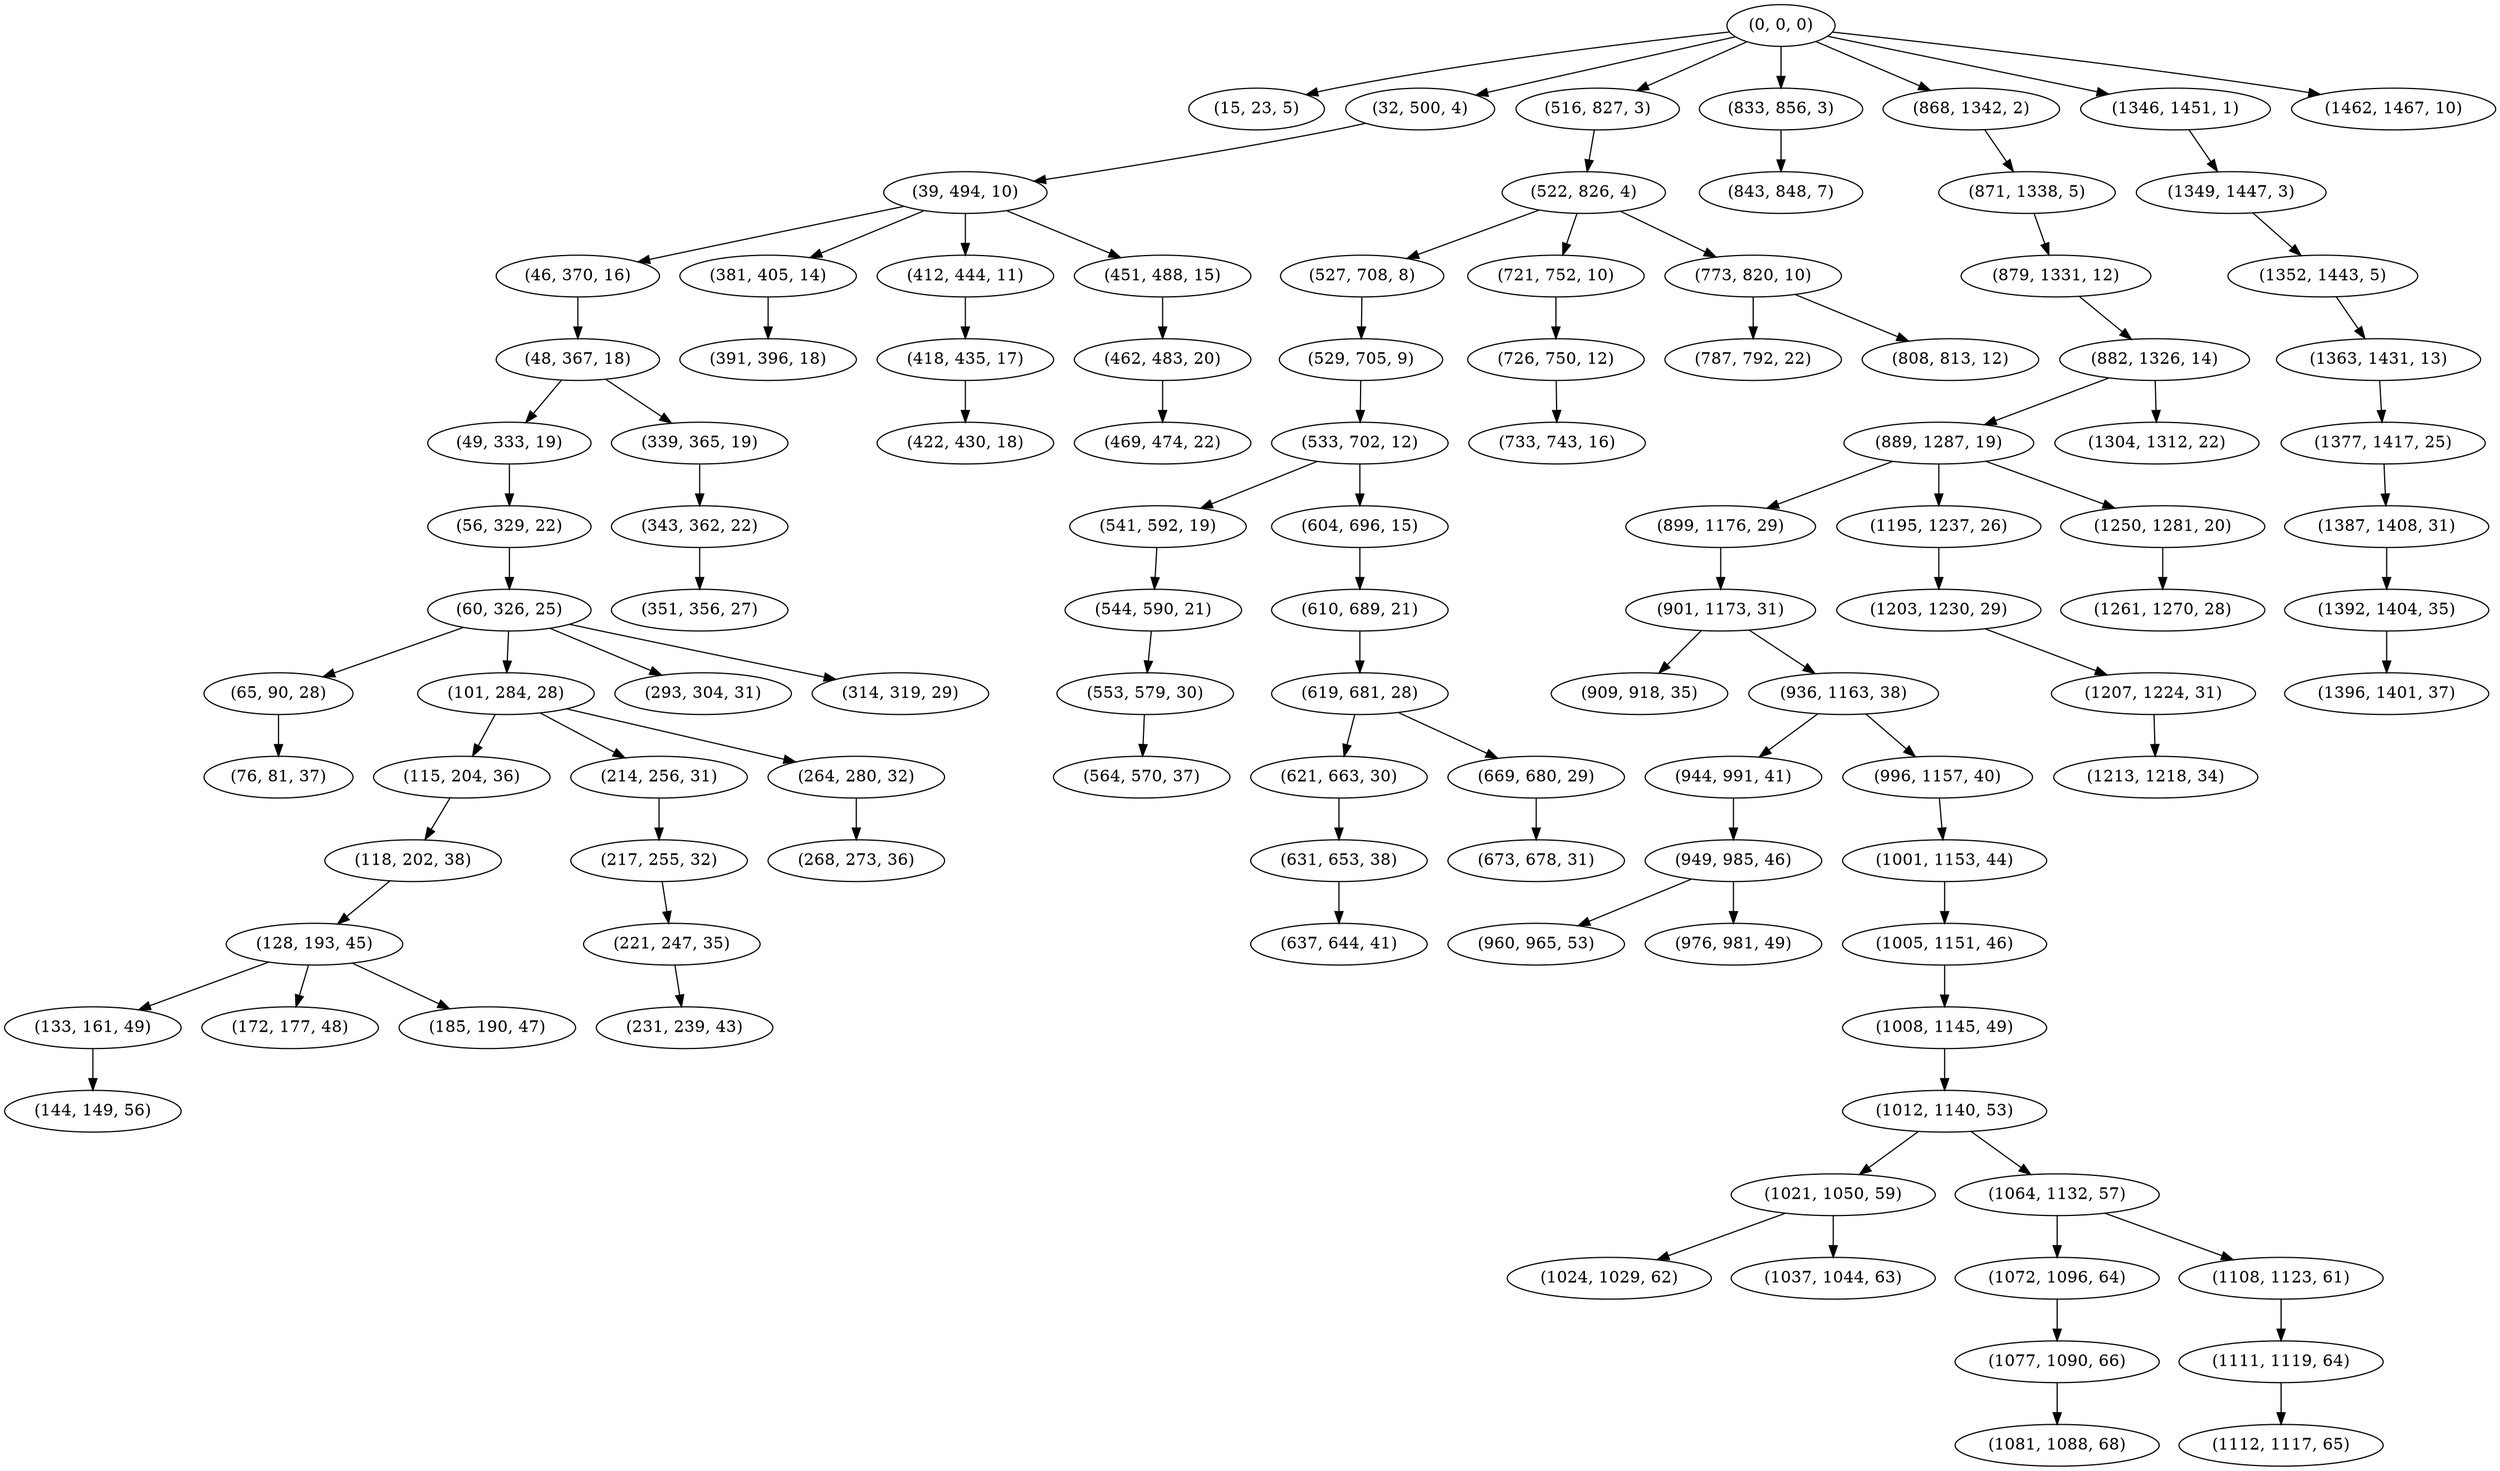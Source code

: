 digraph tree {
    "(0, 0, 0)";
    "(15, 23, 5)";
    "(32, 500, 4)";
    "(39, 494, 10)";
    "(46, 370, 16)";
    "(48, 367, 18)";
    "(49, 333, 19)";
    "(56, 329, 22)";
    "(60, 326, 25)";
    "(65, 90, 28)";
    "(76, 81, 37)";
    "(101, 284, 28)";
    "(115, 204, 36)";
    "(118, 202, 38)";
    "(128, 193, 45)";
    "(133, 161, 49)";
    "(144, 149, 56)";
    "(172, 177, 48)";
    "(185, 190, 47)";
    "(214, 256, 31)";
    "(217, 255, 32)";
    "(221, 247, 35)";
    "(231, 239, 43)";
    "(264, 280, 32)";
    "(268, 273, 36)";
    "(293, 304, 31)";
    "(314, 319, 29)";
    "(339, 365, 19)";
    "(343, 362, 22)";
    "(351, 356, 27)";
    "(381, 405, 14)";
    "(391, 396, 18)";
    "(412, 444, 11)";
    "(418, 435, 17)";
    "(422, 430, 18)";
    "(451, 488, 15)";
    "(462, 483, 20)";
    "(469, 474, 22)";
    "(516, 827, 3)";
    "(522, 826, 4)";
    "(527, 708, 8)";
    "(529, 705, 9)";
    "(533, 702, 12)";
    "(541, 592, 19)";
    "(544, 590, 21)";
    "(553, 579, 30)";
    "(564, 570, 37)";
    "(604, 696, 15)";
    "(610, 689, 21)";
    "(619, 681, 28)";
    "(621, 663, 30)";
    "(631, 653, 38)";
    "(637, 644, 41)";
    "(669, 680, 29)";
    "(673, 678, 31)";
    "(721, 752, 10)";
    "(726, 750, 12)";
    "(733, 743, 16)";
    "(773, 820, 10)";
    "(787, 792, 22)";
    "(808, 813, 12)";
    "(833, 856, 3)";
    "(843, 848, 7)";
    "(868, 1342, 2)";
    "(871, 1338, 5)";
    "(879, 1331, 12)";
    "(882, 1326, 14)";
    "(889, 1287, 19)";
    "(899, 1176, 29)";
    "(901, 1173, 31)";
    "(909, 918, 35)";
    "(936, 1163, 38)";
    "(944, 991, 41)";
    "(949, 985, 46)";
    "(960, 965, 53)";
    "(976, 981, 49)";
    "(996, 1157, 40)";
    "(1001, 1153, 44)";
    "(1005, 1151, 46)";
    "(1008, 1145, 49)";
    "(1012, 1140, 53)";
    "(1021, 1050, 59)";
    "(1024, 1029, 62)";
    "(1037, 1044, 63)";
    "(1064, 1132, 57)";
    "(1072, 1096, 64)";
    "(1077, 1090, 66)";
    "(1081, 1088, 68)";
    "(1108, 1123, 61)";
    "(1111, 1119, 64)";
    "(1112, 1117, 65)";
    "(1195, 1237, 26)";
    "(1203, 1230, 29)";
    "(1207, 1224, 31)";
    "(1213, 1218, 34)";
    "(1250, 1281, 20)";
    "(1261, 1270, 28)";
    "(1304, 1312, 22)";
    "(1346, 1451, 1)";
    "(1349, 1447, 3)";
    "(1352, 1443, 5)";
    "(1363, 1431, 13)";
    "(1377, 1417, 25)";
    "(1387, 1408, 31)";
    "(1392, 1404, 35)";
    "(1396, 1401, 37)";
    "(1462, 1467, 10)";
    "(0, 0, 0)" -> "(15, 23, 5)";
    "(0, 0, 0)" -> "(32, 500, 4)";
    "(0, 0, 0)" -> "(516, 827, 3)";
    "(0, 0, 0)" -> "(833, 856, 3)";
    "(0, 0, 0)" -> "(868, 1342, 2)";
    "(0, 0, 0)" -> "(1346, 1451, 1)";
    "(0, 0, 0)" -> "(1462, 1467, 10)";
    "(32, 500, 4)" -> "(39, 494, 10)";
    "(39, 494, 10)" -> "(46, 370, 16)";
    "(39, 494, 10)" -> "(381, 405, 14)";
    "(39, 494, 10)" -> "(412, 444, 11)";
    "(39, 494, 10)" -> "(451, 488, 15)";
    "(46, 370, 16)" -> "(48, 367, 18)";
    "(48, 367, 18)" -> "(49, 333, 19)";
    "(48, 367, 18)" -> "(339, 365, 19)";
    "(49, 333, 19)" -> "(56, 329, 22)";
    "(56, 329, 22)" -> "(60, 326, 25)";
    "(60, 326, 25)" -> "(65, 90, 28)";
    "(60, 326, 25)" -> "(101, 284, 28)";
    "(60, 326, 25)" -> "(293, 304, 31)";
    "(60, 326, 25)" -> "(314, 319, 29)";
    "(65, 90, 28)" -> "(76, 81, 37)";
    "(101, 284, 28)" -> "(115, 204, 36)";
    "(101, 284, 28)" -> "(214, 256, 31)";
    "(101, 284, 28)" -> "(264, 280, 32)";
    "(115, 204, 36)" -> "(118, 202, 38)";
    "(118, 202, 38)" -> "(128, 193, 45)";
    "(128, 193, 45)" -> "(133, 161, 49)";
    "(128, 193, 45)" -> "(172, 177, 48)";
    "(128, 193, 45)" -> "(185, 190, 47)";
    "(133, 161, 49)" -> "(144, 149, 56)";
    "(214, 256, 31)" -> "(217, 255, 32)";
    "(217, 255, 32)" -> "(221, 247, 35)";
    "(221, 247, 35)" -> "(231, 239, 43)";
    "(264, 280, 32)" -> "(268, 273, 36)";
    "(339, 365, 19)" -> "(343, 362, 22)";
    "(343, 362, 22)" -> "(351, 356, 27)";
    "(381, 405, 14)" -> "(391, 396, 18)";
    "(412, 444, 11)" -> "(418, 435, 17)";
    "(418, 435, 17)" -> "(422, 430, 18)";
    "(451, 488, 15)" -> "(462, 483, 20)";
    "(462, 483, 20)" -> "(469, 474, 22)";
    "(516, 827, 3)" -> "(522, 826, 4)";
    "(522, 826, 4)" -> "(527, 708, 8)";
    "(522, 826, 4)" -> "(721, 752, 10)";
    "(522, 826, 4)" -> "(773, 820, 10)";
    "(527, 708, 8)" -> "(529, 705, 9)";
    "(529, 705, 9)" -> "(533, 702, 12)";
    "(533, 702, 12)" -> "(541, 592, 19)";
    "(533, 702, 12)" -> "(604, 696, 15)";
    "(541, 592, 19)" -> "(544, 590, 21)";
    "(544, 590, 21)" -> "(553, 579, 30)";
    "(553, 579, 30)" -> "(564, 570, 37)";
    "(604, 696, 15)" -> "(610, 689, 21)";
    "(610, 689, 21)" -> "(619, 681, 28)";
    "(619, 681, 28)" -> "(621, 663, 30)";
    "(619, 681, 28)" -> "(669, 680, 29)";
    "(621, 663, 30)" -> "(631, 653, 38)";
    "(631, 653, 38)" -> "(637, 644, 41)";
    "(669, 680, 29)" -> "(673, 678, 31)";
    "(721, 752, 10)" -> "(726, 750, 12)";
    "(726, 750, 12)" -> "(733, 743, 16)";
    "(773, 820, 10)" -> "(787, 792, 22)";
    "(773, 820, 10)" -> "(808, 813, 12)";
    "(833, 856, 3)" -> "(843, 848, 7)";
    "(868, 1342, 2)" -> "(871, 1338, 5)";
    "(871, 1338, 5)" -> "(879, 1331, 12)";
    "(879, 1331, 12)" -> "(882, 1326, 14)";
    "(882, 1326, 14)" -> "(889, 1287, 19)";
    "(882, 1326, 14)" -> "(1304, 1312, 22)";
    "(889, 1287, 19)" -> "(899, 1176, 29)";
    "(889, 1287, 19)" -> "(1195, 1237, 26)";
    "(889, 1287, 19)" -> "(1250, 1281, 20)";
    "(899, 1176, 29)" -> "(901, 1173, 31)";
    "(901, 1173, 31)" -> "(909, 918, 35)";
    "(901, 1173, 31)" -> "(936, 1163, 38)";
    "(936, 1163, 38)" -> "(944, 991, 41)";
    "(936, 1163, 38)" -> "(996, 1157, 40)";
    "(944, 991, 41)" -> "(949, 985, 46)";
    "(949, 985, 46)" -> "(960, 965, 53)";
    "(949, 985, 46)" -> "(976, 981, 49)";
    "(996, 1157, 40)" -> "(1001, 1153, 44)";
    "(1001, 1153, 44)" -> "(1005, 1151, 46)";
    "(1005, 1151, 46)" -> "(1008, 1145, 49)";
    "(1008, 1145, 49)" -> "(1012, 1140, 53)";
    "(1012, 1140, 53)" -> "(1021, 1050, 59)";
    "(1012, 1140, 53)" -> "(1064, 1132, 57)";
    "(1021, 1050, 59)" -> "(1024, 1029, 62)";
    "(1021, 1050, 59)" -> "(1037, 1044, 63)";
    "(1064, 1132, 57)" -> "(1072, 1096, 64)";
    "(1064, 1132, 57)" -> "(1108, 1123, 61)";
    "(1072, 1096, 64)" -> "(1077, 1090, 66)";
    "(1077, 1090, 66)" -> "(1081, 1088, 68)";
    "(1108, 1123, 61)" -> "(1111, 1119, 64)";
    "(1111, 1119, 64)" -> "(1112, 1117, 65)";
    "(1195, 1237, 26)" -> "(1203, 1230, 29)";
    "(1203, 1230, 29)" -> "(1207, 1224, 31)";
    "(1207, 1224, 31)" -> "(1213, 1218, 34)";
    "(1250, 1281, 20)" -> "(1261, 1270, 28)";
    "(1346, 1451, 1)" -> "(1349, 1447, 3)";
    "(1349, 1447, 3)" -> "(1352, 1443, 5)";
    "(1352, 1443, 5)" -> "(1363, 1431, 13)";
    "(1363, 1431, 13)" -> "(1377, 1417, 25)";
    "(1377, 1417, 25)" -> "(1387, 1408, 31)";
    "(1387, 1408, 31)" -> "(1392, 1404, 35)";
    "(1392, 1404, 35)" -> "(1396, 1401, 37)";
}

